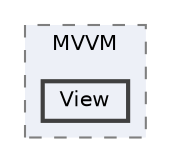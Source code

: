 digraph "obj/Debug/MVVM/View"
{
 // INTERACTIVE_SVG=YES
 // LATEX_PDF_SIZE
  bgcolor="transparent";
  edge [fontname=Helvetica,fontsize=10,labelfontname=Helvetica,labelfontsize=10];
  node [fontname=Helvetica,fontsize=10,shape=box,height=0.2,width=0.4];
  compound=true
  subgraph clusterdir_b8113d913477936ac4ddc75b6e0cb562 {
    graph [ bgcolor="#edf0f7", pencolor="grey50", label="MVVM", fontname=Helvetica,fontsize=10 style="filled,dashed", URL="dir_b8113d913477936ac4ddc75b6e0cb562.html",tooltip=""]
  dir_9451707764dc29012089f953574b8bf3 [label="View", fillcolor="#edf0f7", color="grey25", style="filled,bold", URL="dir_9451707764dc29012089f953574b8bf3.html",tooltip=""];
  }
}
